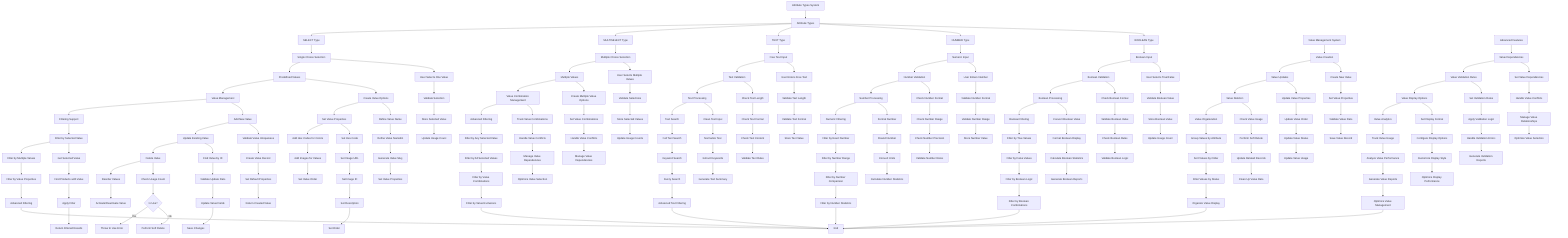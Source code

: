 %% Attribute Types System and Value Management
%% View at https://mermaid.live
flowchart TD
  A[Attribute Types System] --> B[Attribute Types]
  
  %% Attribute Types
  B --> C[SELECT Type]
  B --> D[MULTISELECT Type]
  B --> E[TEXT Type]
  B --> F[NUMBER Type]
  B --> G[BOOLEAN Type]
  
  %% SELECT Type
  C --> C1[Single Choice Selection]
  C1 --> C2[Predefined Values]
  C2 --> C3[Value Management]
  C3 --> C4[Filtering Support]
  
  %% Single Choice Selection
  C1 --> C1A[User Selects One Value]
  C1A --> C1B[Validate Selection]
  C1B --> C1C[Store Selected Value]
  C1C --> C1D[Update Usage Count]
  
  %% Predefined Values
  C2 --> C2A[Create Value Options]
  C2A --> C2B[Set Value Properties]
  C2B --> C2C[Add Hex Codes for Colors]
  C2C --> C2D[Add Images for Values]
  C2D --> C2E[Set Value Order]
  
  %% Create Value Options
  C2A --> C2A1[Define Value Name]
  C2A1 --> C2A2[Define Value NameEn]
  C2A2 --> C2A3[Generate Value Slug]
  C2A3 --> C2A4[Set Value Properties]
  
  %% Set Value Properties
  C2B --> C2B1[Set Hex Code]
  C2B1 --> C2B2[Set Image URL]
  C2B2 --> C2B3[Set Image ID]
  C2B3 --> C2B4[Set Description]
  C2B4 --> C2B5[Set Order]
  
  %% Value Management
  C3 --> C3A[Add New Value]
  C3A --> C3B[Update Existing Value]
  C3B --> C3C[Delete Value]
  C3C --> C3D[Reorder Values]
  C3D --> C3E[Activate/Deactivate Value]
  
  %% Add New Value
  C3A --> C3A1[Validate Value Uniqueness]
  C3A1 --> C3A2[Create Value Record]
  C3A2 --> C3A3[Set Default Properties]
  C3A3 --> C3A4[Return Created Value]
  
  %% Update Existing Value
  C3B --> C3B1[Find Value by ID]
  C3B1 --> C3B2[Validate Update Data]
  C3B2 --> C3B3[Update Value Fields]
  C3B3 --> C3B4[Save Changes]
  
  %% Delete Value
  C3C --> C3C1[Check Usage Count]
  C3C1 --> C3C2{In Use?}
  C3C2 -->|Yes| C3C3[Throw In Use Error]
  C3C2 -->|No| C3C4[Perform Soft Delete]
  
  %% Filtering Support
  C4 --> C4A[Filter by Selected Value]
  C4A --> C4B[Filter by Multiple Values]
  C4B --> C4C[Filter by Value Properties]
  C4C --> C4D[Advanced Filtering]
  
  %% Filter by Selected Value
  C4A --> C4A1[Get Selected Value]
  C4A1 --> C4A2[Find Products with Value]
  C4A2 --> C4A3[Apply Filter]
  C4A3 --> C4A4[Return Filtered Results]
  
  %% MULTISELECT Type
  D --> D1[Multiple Choice Selection]
  D1 --> D2[Multiple Values]
  D2 --> D3[Value Combination Management]
  D3 --> D4[Advanced Filtering]
  
  %% Multiple Choice Selection
  D1 --> D1A[User Selects Multiple Values]
  D1A --> D1B[Validate Selections]
  D1B --> D1C[Store Selected Values]
  D1C --> D1D[Update Usage Counts]
  
  %% Multiple Values
  D2 --> D2A[Create Multiple Value Options]
  D2A --> D2B[Set Value Combinations]
  D2B --> D2C[Handle Value Conflicts]
  D2C --> D2D[Manage Value Dependencies]
  
  %% Value Combination Management
  D3 --> D3A[Track Value Combinations]
  D3A --> D3B[Handle Value Conflicts]
  D3B --> D3C[Manage Value Dependencies]
  D3C --> D3D[Optimize Value Selection]
  
  %% Advanced Filtering
  D4 --> D4A[Filter by Any Selected Value]
  D4A --> D4B[Filter by All Selected Values]
  D4B --> D4C[Filter by Value Combinations]
  D4C --> D4D[Filter by Value Exclusions]
  
  %% TEXT Type
  E --> E1[Free Text Input]
  E1 --> E2[Text Validation]
  E2 --> E3[Text Processing]
  E3 --> E4[Text Search]
  
  %% Free Text Input
  E1 --> E1A[User Enters Free Text]
  E1A --> E1B[Validate Text Length]
  E1B --> E1C[Validate Text Format]
  E1C --> E1D[Store Text Value]
  
  %% Text Validation
  E2 --> E2A[Check Text Length]
  E2A --> E2B[Check Text Format]
  E2B --> E2C[Check Text Content]
  E2C --> E2D[Validate Text Rules]
  
  %% Text Processing
  E3 --> E3A[Clean Text Input]
  E3A --> E3B[Normalize Text]
  E3B --> E3C[Extract Keywords]
  E3C --> E3D[Generate Text Summary]
  
  %% Text Search
  E4 --> E4A[Full Text Search]
  E4A --> E4B[Keyword Search]
  E4B --> E4C[Fuzzy Search]
  E4C --> E4D[Advanced Text Filtering]
  
  %% NUMBER Type
  F --> F1[Numeric Input]
  F1 --> F2[Number Validation]
  F2 --> F3[Number Processing]
  F3 --> F4[Numeric Filtering]
  
  %% Numeric Input
  F1 --> F1A[User Enters Number]
  F1A --> F1B[Validate Number Format]
  F1B --> F1C[Validate Number Range]
  F1C --> F1D[Store Number Value]
  
  %% Number Validation
  F2 --> F2A[Check Number Format]
  F2A --> F2B[Check Number Range]
  F2B --> F2C[Check Number Precision]
  F2C --> F2D[Validate Number Rules]
  
  %% Number Processing
  F3 --> F3A[Format Number]
  F3A --> F3B[Round Number]
  F3B --> F3C[Convert Units]
  F3C --> F3D[Calculate Number Statistics]
  
  %% Numeric Filtering
  F4 --> F4A[Filter by Exact Number]
  F4A --> F4B[Filter by Number Range]
  F4B --> F4C[Filter by Number Comparison]
  F4C --> F4D[Filter by Number Statistics]
  
  %% BOOLEAN Type
  G --> G1[Boolean Input]
  G1 --> G2[Boolean Validation]
  G2 --> G3[Boolean Processing]
  G3 --> G4[Boolean Filtering]
  
  %% Boolean Input
  G1 --> G1A[User Selects True/False]
  G1A --> G1B[Validate Boolean Value]
  G1B --> G1C[Store Boolean Value]
  G1C --> G1D[Update Usage Count]
  
  %% Boolean Validation
  G2 --> G2A[Check Boolean Format]
  G2A --> G2B[Validate Boolean Value]
  G2B --> G2C[Check Boolean Rules]
  G2C --> G2D[Validate Boolean Logic]
  
  %% Boolean Processing
  G3 --> G3A[Convert Boolean Value]
  G3A --> G3B[Format Boolean Display]
  G3B --> G3C[Calculate Boolean Statistics]
  G3C --> G3D[Generate Boolean Reports]
  
  %% Boolean Filtering
  G4 --> G4A[Filter by True Values]
  G4A --> G4B[Filter by False Values]
  G4B --> G4C[Filter by Boolean Logic]
  G4C --> G4D[Filter by Boolean Combinations]
  
  %% Value Management System
  H[Value Management System] --> H1[Value Creation]
  H1 --> H2[Value Updates]
  H2 --> H3[Value Deletion]
  H3 --> H4[Value Organization]
  
  %% Value Creation
  H1 --> H1A[Create New Value]
  H1A --> H1B[Set Value Properties]
  H1B --> H1C[Validate Value Data]
  H1C --> H1D[Save Value Record]
  
  %% Value Updates
  H2 --> H2A[Update Value Properties]
  H2A --> H2B[Update Value Order]
  H2B --> H2C[Update Value Status]
  H2C --> H2D[Update Value Usage]
  
  %% Value Deletion
  H3 --> H3A[Check Value Usage]
  H3A --> H3B[Perform Soft Delete]
  H3B --> H3C[Update Related Records]
  H3C --> H3D[Clean Up Value Data]
  
  %% Value Organization
  H4 --> H4A[Group Values by Attribute]
  H4A --> H4B[Sort Values by Order]
  H4B --> H4C[Filter Values by Status]
  H4C --> H4D[Organize Value Display]
  
  %% Advanced Features
  I[Advanced Features] --> I1[Value Dependencies]
  I1 --> I2[Value Validation Rules]
  I2 --> I3[Value Display Options]
  I3 --> I4[Value Analytics]
  
  %% Value Dependencies
  I1 --> I1A[Set Value Dependencies]
  I1A --> I1B[Handle Value Conflicts]
  I1B --> I1C[Manage Value Relationships]
  I1C --> I1D[Optimize Value Selection]
  
  %% Value Validation Rules
  I2 --> I2A[Set Validation Rules]
  I2A --> I2B[Apply Validation Logic]
  I2B --> I2C[Handle Validation Errors]
  I2C --> I2D[Generate Validation Reports]
  
  %% Value Display Options
  I3 --> I3A[Set Display Format]
  I3A --> I3B[Configure Display Options]
  I3B --> I3C[Customize Display Style]
  I3C --> I3D[Optimize Display Performance]
  
  %% Value Analytics
  I4 --> I4A[Track Value Usage]
  I4A --> I4B[Analyze Value Performance]
  I4B --> I4C[Generate Value Reports]
  I4C --> I4D[Optimize Value Management]
  
  %% End points
  C4D --> Z[End]
  D4D --> Z
  E4D --> Z
  F4D --> Z
  G4D --> Z
  H4D --> Z
  I4D --> Z
